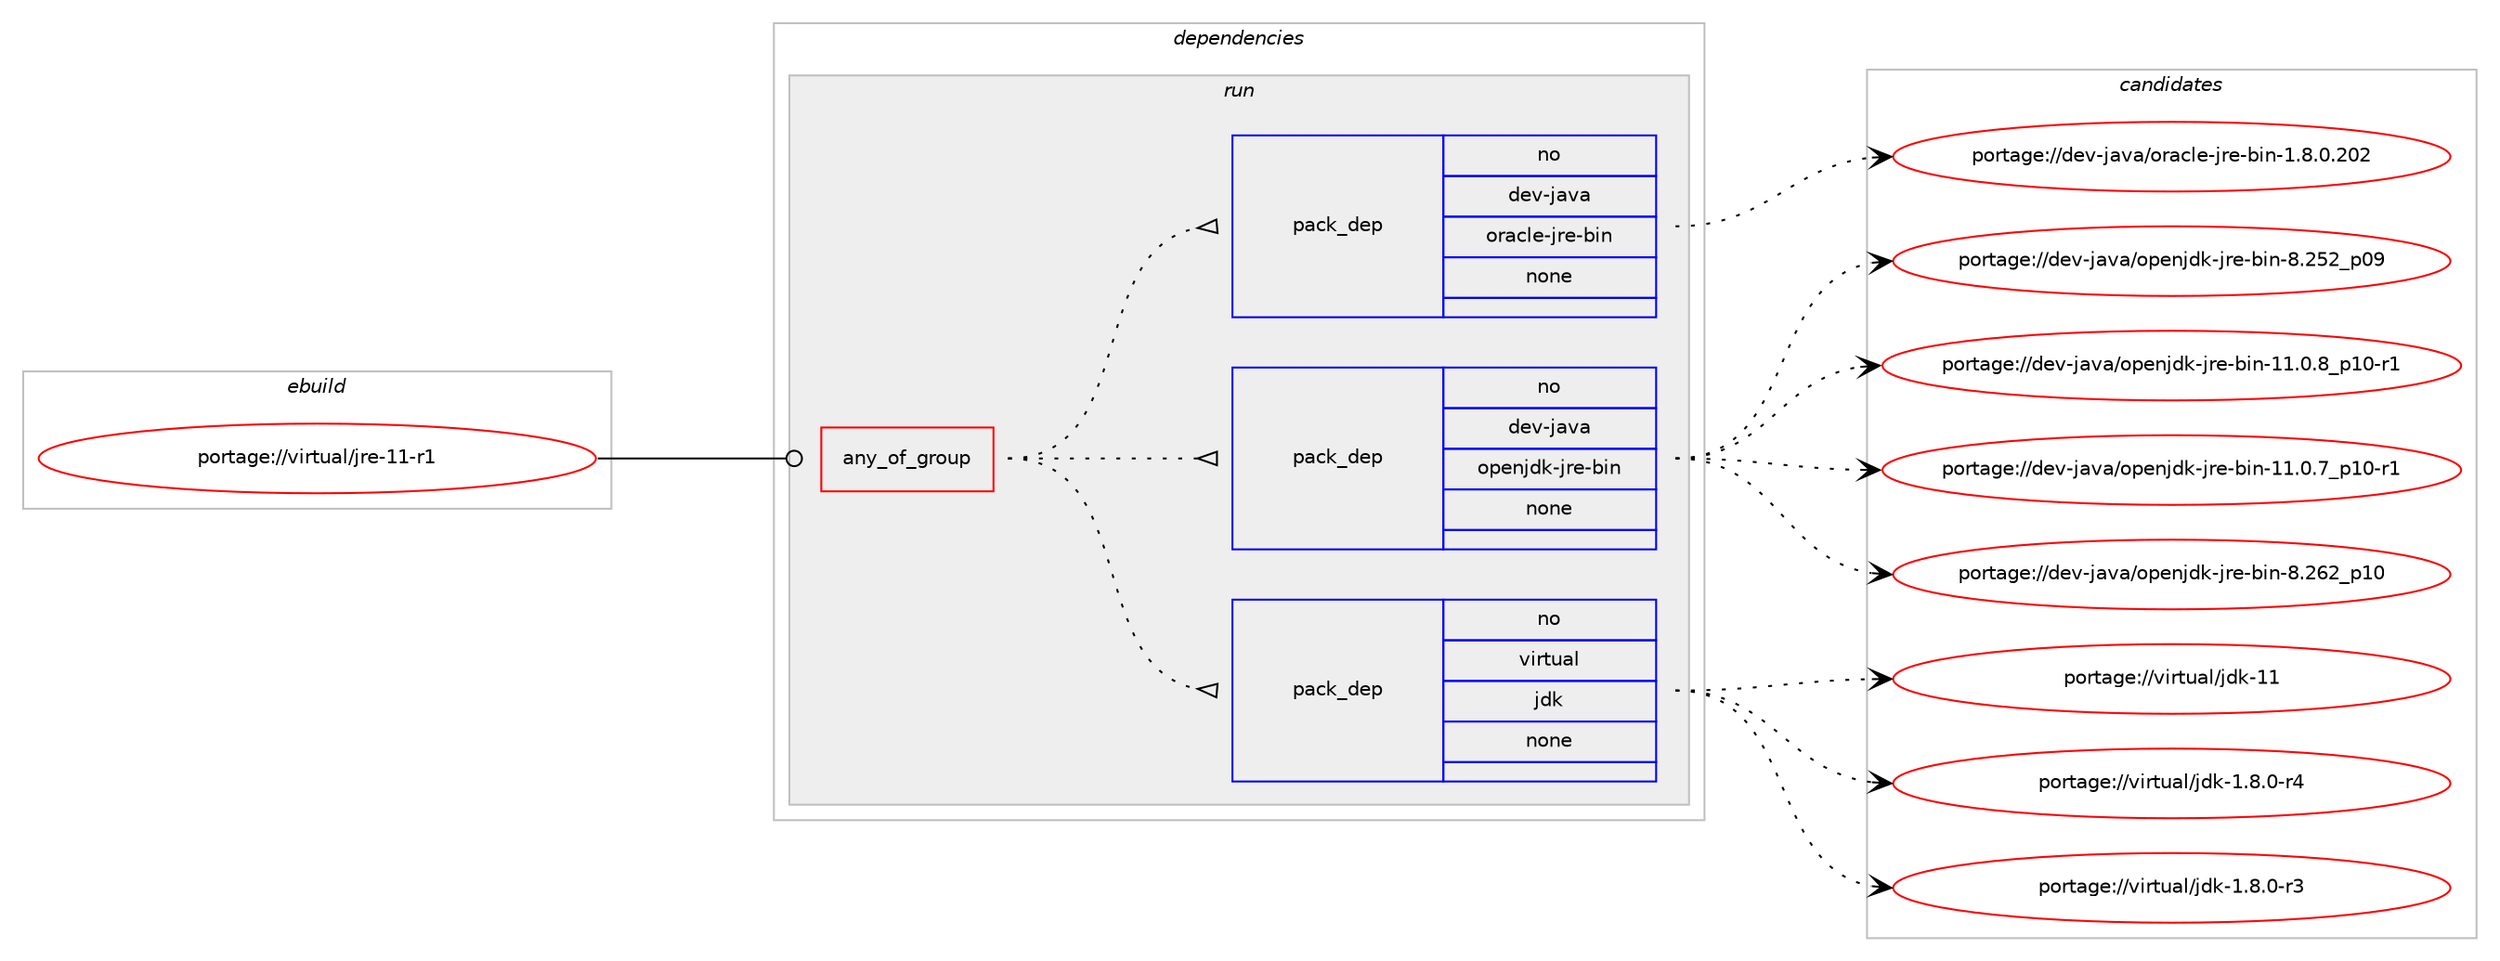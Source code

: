 digraph prolog {

# *************
# Graph options
# *************

newrank=true;
concentrate=true;
compound=true;
graph [rankdir=LR,fontname=Helvetica,fontsize=10,ranksep=1.5];#, ranksep=2.5, nodesep=0.2];
edge  [arrowhead=vee];
node  [fontname=Helvetica,fontsize=10];

# **********
# The ebuild
# **********

subgraph cluster_leftcol {
color=gray;
rank=same;
label=<<i>ebuild</i>>;
id [label="portage://virtual/jre-11-r1", color=red, width=4, href="../virtual/jre-11-r1.svg"];
}

# ****************
# The dependencies
# ****************

subgraph cluster_midcol {
color=gray;
label=<<i>dependencies</i>>;
subgraph cluster_compile {
fillcolor="#eeeeee";
style=filled;
label=<<i>compile</i>>;
}
subgraph cluster_compileandrun {
fillcolor="#eeeeee";
style=filled;
label=<<i>compile and run</i>>;
}
subgraph cluster_run {
fillcolor="#eeeeee";
style=filled;
label=<<i>run</i>>;
subgraph any41 {
dependency2151 [label=<<TABLE BORDER="0" CELLBORDER="1" CELLSPACING="0" CELLPADDING="4"><TR><TD CELLPADDING="10">any_of_group</TD></TR></TABLE>>, shape=none, color=red];subgraph pack1849 {
dependency2152 [label=<<TABLE BORDER="0" CELLBORDER="1" CELLSPACING="0" CELLPADDING="4" WIDTH="220"><TR><TD ROWSPAN="6" CELLPADDING="30">pack_dep</TD></TR><TR><TD WIDTH="110">no</TD></TR><TR><TD>virtual</TD></TR><TR><TD>jdk</TD></TR><TR><TD>none</TD></TR><TR><TD></TD></TR></TABLE>>, shape=none, color=blue];
}
dependency2151:e -> dependency2152:w [weight=20,style="dotted",arrowhead="oinv"];
subgraph pack1850 {
dependency2153 [label=<<TABLE BORDER="0" CELLBORDER="1" CELLSPACING="0" CELLPADDING="4" WIDTH="220"><TR><TD ROWSPAN="6" CELLPADDING="30">pack_dep</TD></TR><TR><TD WIDTH="110">no</TD></TR><TR><TD>dev-java</TD></TR><TR><TD>openjdk-jre-bin</TD></TR><TR><TD>none</TD></TR><TR><TD></TD></TR></TABLE>>, shape=none, color=blue];
}
dependency2151:e -> dependency2153:w [weight=20,style="dotted",arrowhead="oinv"];
subgraph pack1851 {
dependency2154 [label=<<TABLE BORDER="0" CELLBORDER="1" CELLSPACING="0" CELLPADDING="4" WIDTH="220"><TR><TD ROWSPAN="6" CELLPADDING="30">pack_dep</TD></TR><TR><TD WIDTH="110">no</TD></TR><TR><TD>dev-java</TD></TR><TR><TD>oracle-jre-bin</TD></TR><TR><TD>none</TD></TR><TR><TD></TD></TR></TABLE>>, shape=none, color=blue];
}
dependency2151:e -> dependency2154:w [weight=20,style="dotted",arrowhead="oinv"];
}
id:e -> dependency2151:w [weight=20,style="solid",arrowhead="odot"];
}
}

# **************
# The candidates
# **************

subgraph cluster_choices {
rank=same;
color=gray;
label=<<i>candidates</i>>;

subgraph choice1849 {
color=black;
nodesep=1;
choice1181051141161179710847106100107454949 [label="portage://virtual/jdk-11", color=red, width=4,href="../virtual/jdk-11.svg"];
choice11810511411611797108471061001074549465646484511452 [label="portage://virtual/jdk-1.8.0-r4", color=red, width=4,href="../virtual/jdk-1.8.0-r4.svg"];
choice11810511411611797108471061001074549465646484511451 [label="portage://virtual/jdk-1.8.0-r3", color=red, width=4,href="../virtual/jdk-1.8.0-r3.svg"];
dependency2152:e -> choice1181051141161179710847106100107454949:w [style=dotted,weight="100"];
dependency2152:e -> choice11810511411611797108471061001074549465646484511452:w [style=dotted,weight="100"];
dependency2152:e -> choice11810511411611797108471061001074549465646484511451:w [style=dotted,weight="100"];
}
subgraph choice1850 {
color=black;
nodesep=1;
choice10010111845106971189747111112101110106100107451061141014598105110455646505450951124948 [label="portage://dev-java/openjdk-jre-bin-8.262_p10", color=red, width=4,href="../dev-java/openjdk-jre-bin-8.262_p10.svg"];
choice10010111845106971189747111112101110106100107451061141014598105110455646505350951124857 [label="portage://dev-java/openjdk-jre-bin-8.252_p09", color=red, width=4,href="../dev-java/openjdk-jre-bin-8.252_p09.svg"];
choice10010111845106971189747111112101110106100107451061141014598105110454949464846569511249484511449 [label="portage://dev-java/openjdk-jre-bin-11.0.8_p10-r1", color=red, width=4,href="../dev-java/openjdk-jre-bin-11.0.8_p10-r1.svg"];
choice10010111845106971189747111112101110106100107451061141014598105110454949464846559511249484511449 [label="portage://dev-java/openjdk-jre-bin-11.0.7_p10-r1", color=red, width=4,href="../dev-java/openjdk-jre-bin-11.0.7_p10-r1.svg"];
dependency2153:e -> choice10010111845106971189747111112101110106100107451061141014598105110455646505450951124948:w [style=dotted,weight="100"];
dependency2153:e -> choice10010111845106971189747111112101110106100107451061141014598105110455646505350951124857:w [style=dotted,weight="100"];
dependency2153:e -> choice10010111845106971189747111112101110106100107451061141014598105110454949464846569511249484511449:w [style=dotted,weight="100"];
dependency2153:e -> choice10010111845106971189747111112101110106100107451061141014598105110454949464846559511249484511449:w [style=dotted,weight="100"];
}
subgraph choice1851 {
color=black;
nodesep=1;
choice10010111845106971189747111114979910810145106114101459810511045494656464846504850 [label="portage://dev-java/oracle-jre-bin-1.8.0.202", color=red, width=4,href="../dev-java/oracle-jre-bin-1.8.0.202.svg"];
dependency2154:e -> choice10010111845106971189747111114979910810145106114101459810511045494656464846504850:w [style=dotted,weight="100"];
}
}

}
